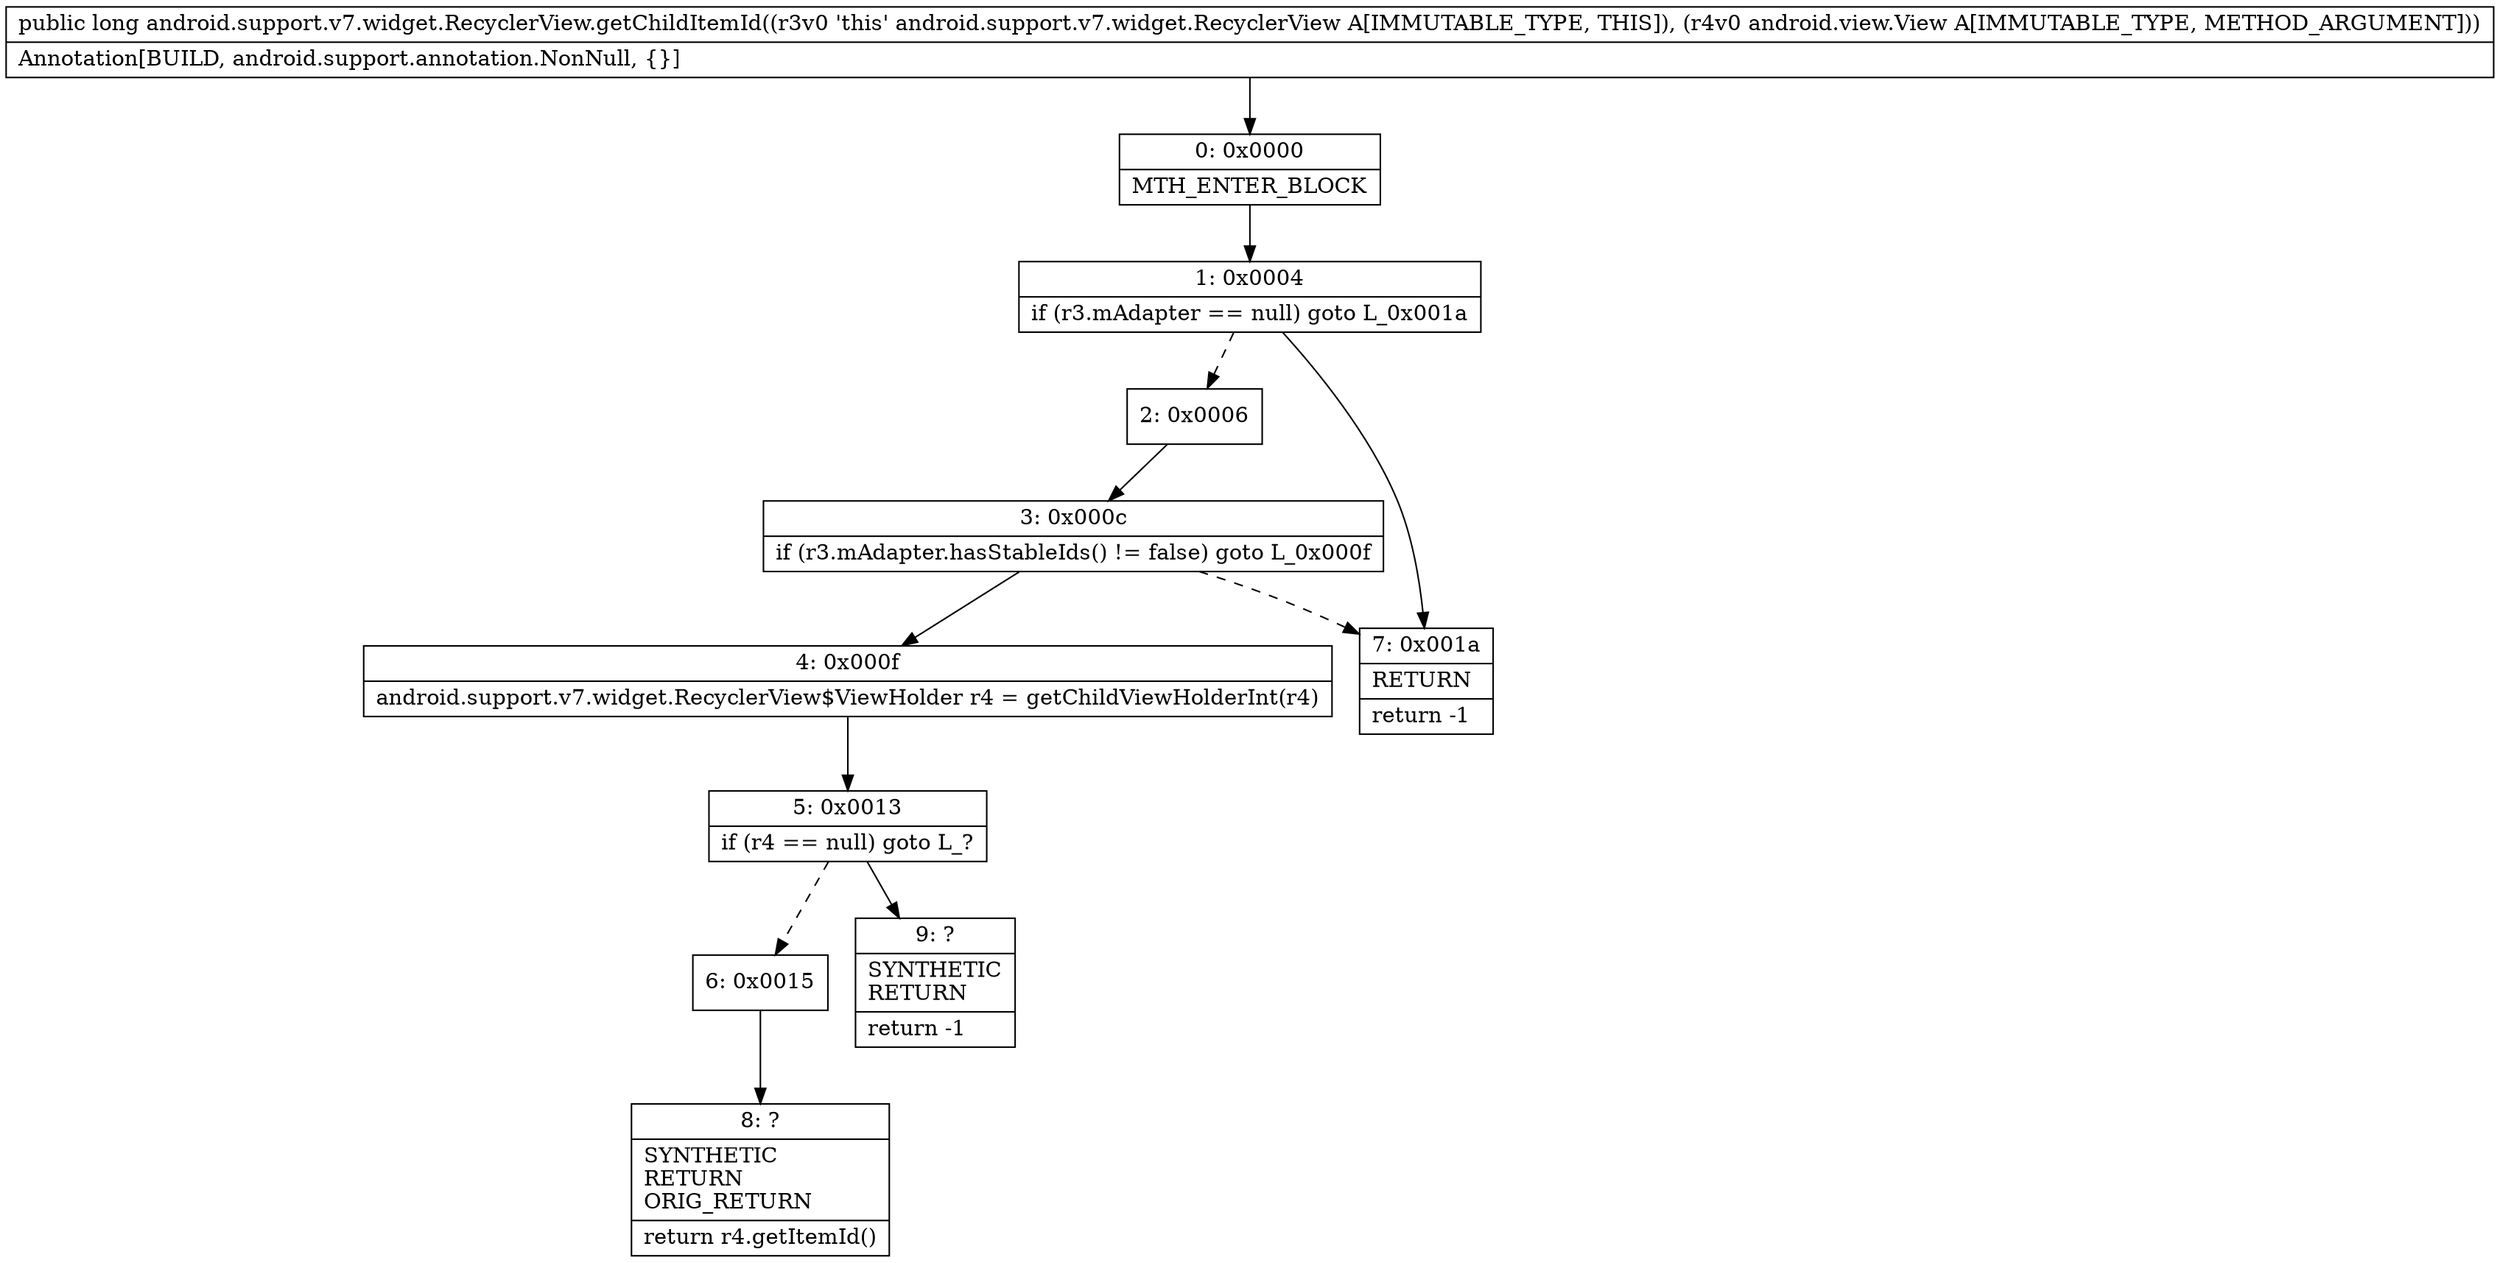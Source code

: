 digraph "CFG forandroid.support.v7.widget.RecyclerView.getChildItemId(Landroid\/view\/View;)J" {
Node_0 [shape=record,label="{0\:\ 0x0000|MTH_ENTER_BLOCK\l}"];
Node_1 [shape=record,label="{1\:\ 0x0004|if (r3.mAdapter == null) goto L_0x001a\l}"];
Node_2 [shape=record,label="{2\:\ 0x0006}"];
Node_3 [shape=record,label="{3\:\ 0x000c|if (r3.mAdapter.hasStableIds() != false) goto L_0x000f\l}"];
Node_4 [shape=record,label="{4\:\ 0x000f|android.support.v7.widget.RecyclerView$ViewHolder r4 = getChildViewHolderInt(r4)\l}"];
Node_5 [shape=record,label="{5\:\ 0x0013|if (r4 == null) goto L_?\l}"];
Node_6 [shape=record,label="{6\:\ 0x0015}"];
Node_7 [shape=record,label="{7\:\ 0x001a|RETURN\l|return \-1\l}"];
Node_8 [shape=record,label="{8\:\ ?|SYNTHETIC\lRETURN\lORIG_RETURN\l|return r4.getItemId()\l}"];
Node_9 [shape=record,label="{9\:\ ?|SYNTHETIC\lRETURN\l|return \-1\l}"];
MethodNode[shape=record,label="{public long android.support.v7.widget.RecyclerView.getChildItemId((r3v0 'this' android.support.v7.widget.RecyclerView A[IMMUTABLE_TYPE, THIS]), (r4v0 android.view.View A[IMMUTABLE_TYPE, METHOD_ARGUMENT]))  | Annotation[BUILD, android.support.annotation.NonNull, \{\}]\l}"];
MethodNode -> Node_0;
Node_0 -> Node_1;
Node_1 -> Node_2[style=dashed];
Node_1 -> Node_7;
Node_2 -> Node_3;
Node_3 -> Node_4;
Node_3 -> Node_7[style=dashed];
Node_4 -> Node_5;
Node_5 -> Node_6[style=dashed];
Node_5 -> Node_9;
Node_6 -> Node_8;
}

